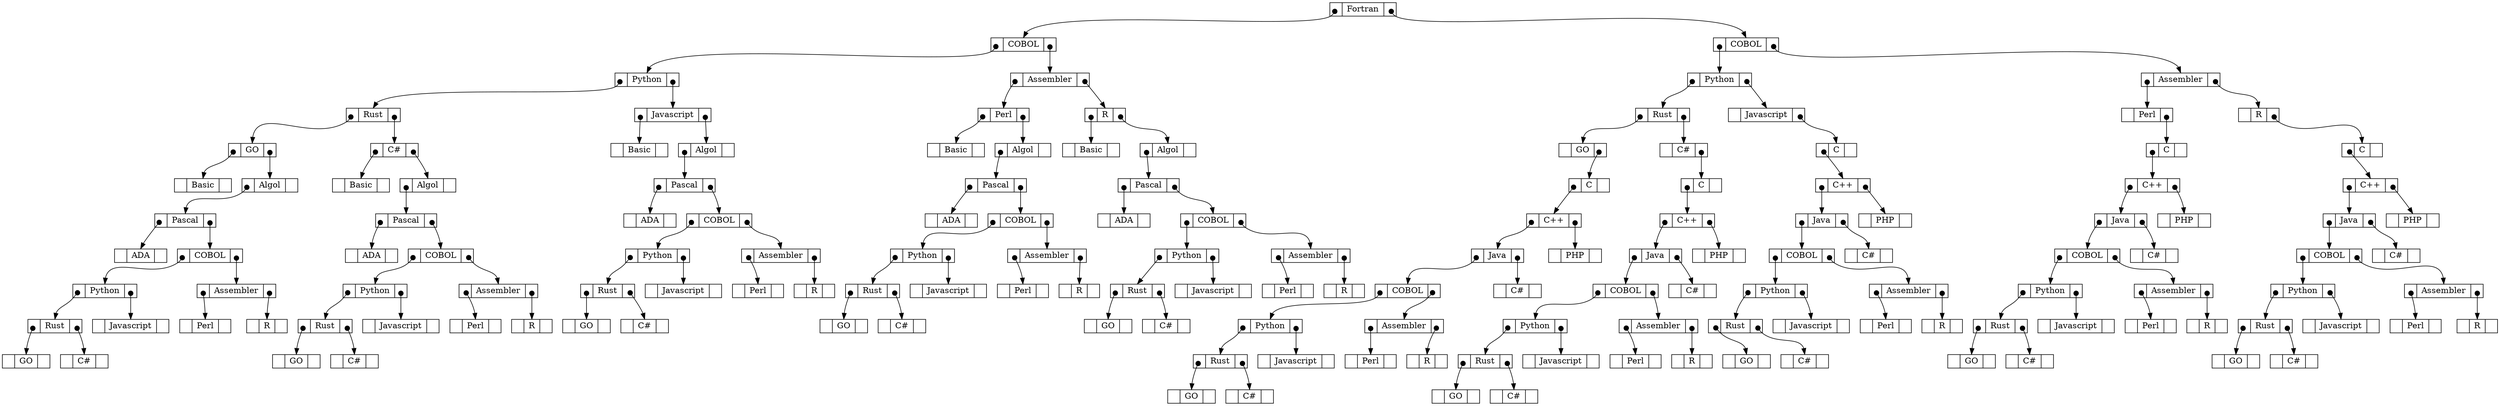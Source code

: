 digraph arbre{
    node [ shape = record, height = .1]
    edge [ tailclip = false , arrowtail = dot, dir = both];

    n0x4a5b2a0 [label="<gauche> | <valeur> Fortran | <droit>"];
    n0x4a5b2a0:gauche:c -> n0x4a5eb00:valeur;
    n0x4a5eb00 [label="<gauche> | <valeur> COBOL | <droit>"];
    n0x4a5eb00:gauche:c -> n0x4a5ebb0:valeur;
    n0x4a5ebb0 [label="<gauche> | <valeur> Python | <droit>"];
    n0x4a5ebb0:gauche:c -> n0x4a5ec60:valeur;
    n0x4a5ec60 [label="<gauche> | <valeur> Rust | <droit>"];
    n0x4a5ec60:gauche:c -> n0x4a5ed10:valeur;
    n0x4a5ed10 [label="<gauche> | <valeur> GO | <droit>"];
    n0x4a5ed10:gauche:c -> n0x4a5f130:valeur;
    n0x4a5f130 [label="<gauche> | <valeur> Basic | <droit>"];
    n0x4a5ed10:droit:c -> n0x4a5f1e0:valeur;
    n0x4a5f1e0 [label="<gauche> | <valeur> Algol | <droit>"];
    n0x4a5f1e0:gauche:c -> n0x4a5f290:valeur;
    n0x4a5f290 [label="<gauche> | <valeur> Pascal | <droit>"];
    n0x4a5f290:gauche:c -> n0x4a5f340:valeur;
    n0x4a5f340 [label="<gauche> | <valeur> ADA | <droit>"];
    n0x4a5f290:droit:c -> n0x4a5f3f0:valeur;
    n0x4a5f3f0 [label="<gauche> | <valeur> COBOL | <droit>"];
    n0x4a5f3f0:gauche:c -> n0x4a5f4a0:valeur;
    n0x4a5f4a0 [label="<gauche> | <valeur> Python | <droit>"];
    n0x4a5f4a0:gauche:c -> n0x4a5f550:valeur;
    n0x4a5f550 [label="<gauche> | <valeur> Rust | <droit>"];
    n0x4a5f550:gauche:c -> n0x4a5f600:valeur;
    n0x4a5f600 [label="<gauche> | <valeur> GO | <droit>"];
    n0x4a5f550:droit:c -> n0x4a5f6b0:valeur;
    n0x4a5f6b0 [label="<gauche> | <valeur> C# | <droit>"];
    n0x4a5f4a0:droit:c -> n0x4a5f760:valeur;
    n0x4a5f760 [label="<gauche> | <valeur> Javascript | <droit>"];
    n0x4a5f3f0:droit:c -> n0x4a5f810:valeur;
    n0x4a5f810 [label="<gauche> | <valeur> Assembler | <droit>"];
    n0x4a5f810:gauche:c -> n0x4a5f8c0:valeur;
    n0x4a5f8c0 [label="<gauche> | <valeur> Perl | <droit>"];
    n0x4a5f810:droit:c -> n0x4a5f970:valeur;
    n0x4a5f970 [label="<gauche> | <valeur> R | <droit>"];
    n0x4a5ec60:droit:c -> n0x4a5edc0:valeur;
    n0x4a5edc0 [label="<gauche> | <valeur> C# | <droit>"];
    n0x4a5edc0:gauche:c -> n0x4a5fa20:valeur;
    n0x4a5fa20 [label="<gauche> | <valeur> Basic | <droit>"];
    n0x4a5edc0:droit:c -> n0x4a5fad0:valeur;
    n0x4a5fad0 [label="<gauche> | <valeur> Algol | <droit>"];
    n0x4a5fad0:gauche:c -> n0x4a5fb80:valeur;
    n0x4a5fb80 [label="<gauche> | <valeur> Pascal | <droit>"];
    n0x4a5fb80:gauche:c -> n0x4a5fc30:valeur;
    n0x4a5fc30 [label="<gauche> | <valeur> ADA | <droit>"];
    n0x4a5fb80:droit:c -> n0x4a5fce0:valeur;
    n0x4a5fce0 [label="<gauche> | <valeur> COBOL | <droit>"];
    n0x4a5fce0:gauche:c -> n0x4a5fd90:valeur;
    n0x4a5fd90 [label="<gauche> | <valeur> Python | <droit>"];
    n0x4a5fd90:gauche:c -> n0x4a5fe40:valeur;
    n0x4a5fe40 [label="<gauche> | <valeur> Rust | <droit>"];
    n0x4a5fe40:gauche:c -> n0x4a5fef0:valeur;
    n0x4a5fef0 [label="<gauche> | <valeur> GO | <droit>"];
    n0x4a5fe40:droit:c -> n0x4a5ffa0:valeur;
    n0x4a5ffa0 [label="<gauche> | <valeur> C# | <droit>"];
    n0x4a5fd90:droit:c -> n0x4a60050:valeur;
    n0x4a60050 [label="<gauche> | <valeur> Javascript | <droit>"];
    n0x4a5fce0:droit:c -> n0x4a60100:valeur;
    n0x4a60100 [label="<gauche> | <valeur> Assembler | <droit>"];
    n0x4a60100:gauche:c -> n0x4a601b0:valeur;
    n0x4a601b0 [label="<gauche> | <valeur> Perl | <droit>"];
    n0x4a60100:droit:c -> n0x4a60260:valeur;
    n0x4a60260 [label="<gauche> | <valeur> R | <droit>"];
    n0x4a5ebb0:droit:c -> n0x4a5ee70:valeur;
    n0x4a5ee70 [label="<gauche> | <valeur> Javascript | <droit>"];
    n0x4a5ee70:gauche:c -> n0x4a60310:valeur;
    n0x4a60310 [label="<gauche> | <valeur> Basic | <droit>"];
    n0x4a5ee70:droit:c -> n0x4a603c0:valeur;
    n0x4a603c0 [label="<gauche> | <valeur> Algol | <droit>"];
    n0x4a603c0:gauche:c -> n0x4a60470:valeur;
    n0x4a60470 [label="<gauche> | <valeur> Pascal | <droit>"];
    n0x4a60470:gauche:c -> n0x4a60520:valeur;
    n0x4a60520 [label="<gauche> | <valeur> ADA | <droit>"];
    n0x4a60470:droit:c -> n0x4a605d0:valeur;
    n0x4a605d0 [label="<gauche> | <valeur> COBOL | <droit>"];
    n0x4a605d0:gauche:c -> n0x4a60680:valeur;
    n0x4a60680 [label="<gauche> | <valeur> Python | <droit>"];
    n0x4a60680:gauche:c -> n0x4a60730:valeur;
    n0x4a60730 [label="<gauche> | <valeur> Rust | <droit>"];
    n0x4a60730:gauche:c -> n0x4a607e0:valeur;
    n0x4a607e0 [label="<gauche> | <valeur> GO | <droit>"];
    n0x4a60730:droit:c -> n0x4a60890:valeur;
    n0x4a60890 [label="<gauche> | <valeur> C# | <droit>"];
    n0x4a60680:droit:c -> n0x4a60940:valeur;
    n0x4a60940 [label="<gauche> | <valeur> Javascript | <droit>"];
    n0x4a605d0:droit:c -> n0x4a609f0:valeur;
    n0x4a609f0 [label="<gauche> | <valeur> Assembler | <droit>"];
    n0x4a609f0:gauche:c -> n0x4a60aa0:valeur;
    n0x4a60aa0 [label="<gauche> | <valeur> Perl | <droit>"];
    n0x4a609f0:droit:c -> n0x4a60b50:valeur;
    n0x4a60b50 [label="<gauche> | <valeur> R | <droit>"];
    n0x4a5eb00:droit:c -> n0x4a5ef20:valeur;
    n0x4a5ef20 [label="<gauche> | <valeur> Assembler | <droit>"];
    n0x4a5ef20:gauche:c -> n0x4a5efd0:valeur;
    n0x4a5efd0 [label="<gauche> | <valeur> Perl | <droit>"];
    n0x4a5efd0:gauche:c -> n0x4a60c00:valeur;
    n0x4a60c00 [label="<gauche> | <valeur> Basic | <droit>"];
    n0x4a5efd0:droit:c -> n0x4a60cb0:valeur;
    n0x4a60cb0 [label="<gauche> | <valeur> Algol | <droit>"];
    n0x4a60cb0:gauche:c -> n0x4a60d60:valeur;
    n0x4a60d60 [label="<gauche> | <valeur> Pascal | <droit>"];
    n0x4a60d60:gauche:c -> n0x4a60e10:valeur;
    n0x4a60e10 [label="<gauche> | <valeur> ADA | <droit>"];
    n0x4a60d60:droit:c -> n0x4a60ec0:valeur;
    n0x4a60ec0 [label="<gauche> | <valeur> COBOL | <droit>"];
    n0x4a60ec0:gauche:c -> n0x4a60f70:valeur;
    n0x4a60f70 [label="<gauche> | <valeur> Python | <droit>"];
    n0x4a60f70:gauche:c -> n0x4a61020:valeur;
    n0x4a61020 [label="<gauche> | <valeur> Rust | <droit>"];
    n0x4a61020:gauche:c -> n0x4a610d0:valeur;
    n0x4a610d0 [label="<gauche> | <valeur> GO | <droit>"];
    n0x4a61020:droit:c -> n0x4a61180:valeur;
    n0x4a61180 [label="<gauche> | <valeur> C# | <droit>"];
    n0x4a60f70:droit:c -> n0x4a61230:valeur;
    n0x4a61230 [label="<gauche> | <valeur> Javascript | <droit>"];
    n0x4a60ec0:droit:c -> n0x4a612e0:valeur;
    n0x4a612e0 [label="<gauche> | <valeur> Assembler | <droit>"];
    n0x4a612e0:gauche:c -> n0x4a61390:valeur;
    n0x4a61390 [label="<gauche> | <valeur> Perl | <droit>"];
    n0x4a612e0:droit:c -> n0x4a61440:valeur;
    n0x4a61440 [label="<gauche> | <valeur> R | <droit>"];
    n0x4a5ef20:droit:c -> n0x4a5f080:valeur;
    n0x4a5f080 [label="<gauche> | <valeur> R | <droit>"];
    n0x4a5f080:gauche:c -> n0x4a614f0:valeur;
    n0x4a614f0 [label="<gauche> | <valeur> Basic | <droit>"];
    n0x4a5f080:droit:c -> n0x4a615a0:valeur;
    n0x4a615a0 [label="<gauche> | <valeur> Algol | <droit>"];
    n0x4a615a0:gauche:c -> n0x4a61650:valeur;
    n0x4a61650 [label="<gauche> | <valeur> Pascal | <droit>"];
    n0x4a61650:gauche:c -> n0x4a61700:valeur;
    n0x4a61700 [label="<gauche> | <valeur> ADA | <droit>"];
    n0x4a61650:droit:c -> n0x4a617b0:valeur;
    n0x4a617b0 [label="<gauche> | <valeur> COBOL | <droit>"];
    n0x4a617b0:gauche:c -> n0x4a61860:valeur;
    n0x4a61860 [label="<gauche> | <valeur> Python | <droit>"];
    n0x4a61860:gauche:c -> n0x4a61910:valeur;
    n0x4a61910 [label="<gauche> | <valeur> Rust | <droit>"];
    n0x4a61910:gauche:c -> n0x4a619c0:valeur;
    n0x4a619c0 [label="<gauche> | <valeur> GO | <droit>"];
    n0x4a61910:droit:c -> n0x4a61a70:valeur;
    n0x4a61a70 [label="<gauche> | <valeur> C# | <droit>"];
    n0x4a61860:droit:c -> n0x4a61b20:valeur;
    n0x4a61b20 [label="<gauche> | <valeur> Javascript | <droit>"];
    n0x4a617b0:droit:c -> n0x4a61bd0:valeur;
    n0x4a61bd0 [label="<gauche> | <valeur> Assembler | <droit>"];
    n0x4a61bd0:gauche:c -> n0x4a61c80:valeur;
    n0x4a61c80 [label="<gauche> | <valeur> Perl | <droit>"];
    n0x4a61bd0:droit:c -> n0x4a61d30:valeur;
    n0x4a61d30 [label="<gauche> | <valeur> R | <droit>"];
    n0x4a5b2a0:droit:c -> n0x4a62410:valeur;
    n0x4a62410 [label="<gauche> | <valeur> COBOL | <droit>"];
    n0x4a62410:gauche:c -> n0x4a624c0:valeur;
    n0x4a624c0 [label="<gauche> | <valeur> Python | <droit>"];
    n0x4a624c0:gauche:c -> n0x4a62570:valeur;
    n0x4a62570 [label="<gauche> | <valeur> Rust | <droit>"];
    n0x4a62570:gauche:c -> n0x4a62620:valeur;
    n0x4a62620 [label="<gauche> | <valeur> GO | <droit>"];
    n0x4a62620:droit:c -> n0x4a62a40:valeur;
    n0x4a62a40 [label="<gauche> | <valeur> C | <droit>"];
    n0x4a62a40:gauche:c -> n0x4a62af0:valeur;
    n0x4a62af0 [label="<gauche> | <valeur> C++ | <droit>"];
    n0x4a62af0:gauche:c -> n0x4a62ba0:valeur;
    n0x4a62ba0 [label="<gauche> | <valeur> Java | <droit>"];
    n0x4a62ba0:gauche:c -> n0x4a62c50:valeur;
    n0x4a62c50 [label="<gauche> | <valeur> COBOL | <droit>"];
    n0x4a62c50:gauche:c -> n0x4a62d00:valeur;
    n0x4a62d00 [label="<gauche> | <valeur> Python | <droit>"];
    n0x4a62d00:gauche:c -> n0x4a62db0:valeur;
    n0x4a62db0 [label="<gauche> | <valeur> Rust | <droit>"];
    n0x4a62db0:gauche:c -> n0x4a62e60:valeur;
    n0x4a62e60 [label="<gauche> | <valeur> GO | <droit>"];
    n0x4a62db0:droit:c -> n0x4a62f10:valeur;
    n0x4a62f10 [label="<gauche> | <valeur> C# | <droit>"];
    n0x4a62d00:droit:c -> n0x4a62fc0:valeur;
    n0x4a62fc0 [label="<gauche> | <valeur> Javascript | <droit>"];
    n0x4a62c50:droit:c -> n0x4a63070:valeur;
    n0x4a63070 [label="<gauche> | <valeur> Assembler | <droit>"];
    n0x4a63070:gauche:c -> n0x4a63120:valeur;
    n0x4a63120 [label="<gauche> | <valeur> Perl | <droit>"];
    n0x4a63070:droit:c -> n0x4a631d0:valeur;
    n0x4a631d0 [label="<gauche> | <valeur> R | <droit>"];
    n0x4a62ba0:droit:c -> n0x4a63280:valeur;
    n0x4a63280 [label="<gauche> | <valeur> C# | <droit>"];
    n0x4a62af0:droit:c -> n0x4a63330:valeur;
    n0x4a63330 [label="<gauche> | <valeur> PHP | <droit>"];
    n0x4a62570:droit:c -> n0x4a626d0:valeur;
    n0x4a626d0 [label="<gauche> | <valeur> C# | <droit>"];
    n0x4a626d0:droit:c -> n0x4a633e0:valeur;
    n0x4a633e0 [label="<gauche> | <valeur> C | <droit>"];
    n0x4a633e0:gauche:c -> n0x4a63490:valeur;
    n0x4a63490 [label="<gauche> | <valeur> C++ | <droit>"];
    n0x4a63490:gauche:c -> n0x4a63540:valeur;
    n0x4a63540 [label="<gauche> | <valeur> Java | <droit>"];
    n0x4a63540:gauche:c -> n0x4a635f0:valeur;
    n0x4a635f0 [label="<gauche> | <valeur> COBOL | <droit>"];
    n0x4a635f0:gauche:c -> n0x4a636a0:valeur;
    n0x4a636a0 [label="<gauche> | <valeur> Python | <droit>"];
    n0x4a636a0:gauche:c -> n0x4a63750:valeur;
    n0x4a63750 [label="<gauche> | <valeur> Rust | <droit>"];
    n0x4a63750:gauche:c -> n0x4a63800:valeur;
    n0x4a63800 [label="<gauche> | <valeur> GO | <droit>"];
    n0x4a63750:droit:c -> n0x4a638b0:valeur;
    n0x4a638b0 [label="<gauche> | <valeur> C# | <droit>"];
    n0x4a636a0:droit:c -> n0x4a63960:valeur;
    n0x4a63960 [label="<gauche> | <valeur> Javascript | <droit>"];
    n0x4a635f0:droit:c -> n0x4a63a10:valeur;
    n0x4a63a10 [label="<gauche> | <valeur> Assembler | <droit>"];
    n0x4a63a10:gauche:c -> n0x4a63ac0:valeur;
    n0x4a63ac0 [label="<gauche> | <valeur> Perl | <droit>"];
    n0x4a63a10:droit:c -> n0x4a63b70:valeur;
    n0x4a63b70 [label="<gauche> | <valeur> R | <droit>"];
    n0x4a63540:droit:c -> n0x4a63c20:valeur;
    n0x4a63c20 [label="<gauche> | <valeur> C# | <droit>"];
    n0x4a63490:droit:c -> n0x4a63cd0:valeur;
    n0x4a63cd0 [label="<gauche> | <valeur> PHP | <droit>"];
    n0x4a624c0:droit:c -> n0x4a62780:valeur;
    n0x4a62780 [label="<gauche> | <valeur> Javascript | <droit>"];
    n0x4a62780:droit:c -> n0x4a63d80:valeur;
    n0x4a63d80 [label="<gauche> | <valeur> C | <droit>"];
    n0x4a63d80:gauche:c -> n0x4a63e30:valeur;
    n0x4a63e30 [label="<gauche> | <valeur> C++ | <droit>"];
    n0x4a63e30:gauche:c -> n0x4a63ee0:valeur;
    n0x4a63ee0 [label="<gauche> | <valeur> Java | <droit>"];
    n0x4a63ee0:gauche:c -> n0x4a63f90:valeur;
    n0x4a63f90 [label="<gauche> | <valeur> COBOL | <droit>"];
    n0x4a63f90:gauche:c -> n0x4a64040:valeur;
    n0x4a64040 [label="<gauche> | <valeur> Python | <droit>"];
    n0x4a64040:gauche:c -> n0x4a640f0:valeur;
    n0x4a640f0 [label="<gauche> | <valeur> Rust | <droit>"];
    n0x4a640f0:gauche:c -> n0x4a641a0:valeur;
    n0x4a641a0 [label="<gauche> | <valeur> GO | <droit>"];
    n0x4a640f0:droit:c -> n0x4a64250:valeur;
    n0x4a64250 [label="<gauche> | <valeur> C# | <droit>"];
    n0x4a64040:droit:c -> n0x4a64300:valeur;
    n0x4a64300 [label="<gauche> | <valeur> Javascript | <droit>"];
    n0x4a63f90:droit:c -> n0x4a643b0:valeur;
    n0x4a643b0 [label="<gauche> | <valeur> Assembler | <droit>"];
    n0x4a643b0:gauche:c -> n0x4a64460:valeur;
    n0x4a64460 [label="<gauche> | <valeur> Perl | <droit>"];
    n0x4a643b0:droit:c -> n0x4a64510:valeur;
    n0x4a64510 [label="<gauche> | <valeur> R | <droit>"];
    n0x4a63ee0:droit:c -> n0x4a645c0:valeur;
    n0x4a645c0 [label="<gauche> | <valeur> C# | <droit>"];
    n0x4a63e30:droit:c -> n0x4a64670:valeur;
    n0x4a64670 [label="<gauche> | <valeur> PHP | <droit>"];
    n0x4a62410:droit:c -> n0x4a62830:valeur;
    n0x4a62830 [label="<gauche> | <valeur> Assembler | <droit>"];
    n0x4a62830:gauche:c -> n0x4a628e0:valeur;
    n0x4a628e0 [label="<gauche> | <valeur> Perl | <droit>"];
    n0x4a628e0:droit:c -> n0x4a64720:valeur;
    n0x4a64720 [label="<gauche> | <valeur> C | <droit>"];
    n0x4a64720:gauche:c -> n0x4a647d0:valeur;
    n0x4a647d0 [label="<gauche> | <valeur> C++ | <droit>"];
    n0x4a647d0:gauche:c -> n0x4a64880:valeur;
    n0x4a64880 [label="<gauche> | <valeur> Java | <droit>"];
    n0x4a64880:gauche:c -> n0x4a64930:valeur;
    n0x4a64930 [label="<gauche> | <valeur> COBOL | <droit>"];
    n0x4a64930:gauche:c -> n0x4a649e0:valeur;
    n0x4a649e0 [label="<gauche> | <valeur> Python | <droit>"];
    n0x4a649e0:gauche:c -> n0x4a64a90:valeur;
    n0x4a64a90 [label="<gauche> | <valeur> Rust | <droit>"];
    n0x4a64a90:gauche:c -> n0x4a64b40:valeur;
    n0x4a64b40 [label="<gauche> | <valeur> GO | <droit>"];
    n0x4a64a90:droit:c -> n0x4a64bf0:valeur;
    n0x4a64bf0 [label="<gauche> | <valeur> C# | <droit>"];
    n0x4a649e0:droit:c -> n0x4a64ca0:valeur;
    n0x4a64ca0 [label="<gauche> | <valeur> Javascript | <droit>"];
    n0x4a64930:droit:c -> n0x4a64d50:valeur;
    n0x4a64d50 [label="<gauche> | <valeur> Assembler | <droit>"];
    n0x4a64d50:gauche:c -> n0x4a64e00:valeur;
    n0x4a64e00 [label="<gauche> | <valeur> Perl | <droit>"];
    n0x4a64d50:droit:c -> n0x4a64eb0:valeur;
    n0x4a64eb0 [label="<gauche> | <valeur> R | <droit>"];
    n0x4a64880:droit:c -> n0x4a64f60:valeur;
    n0x4a64f60 [label="<gauche> | <valeur> C# | <droit>"];
    n0x4a647d0:droit:c -> n0x4a65010:valeur;
    n0x4a65010 [label="<gauche> | <valeur> PHP | <droit>"];
    n0x4a62830:droit:c -> n0x4a62990:valeur;
    n0x4a62990 [label="<gauche> | <valeur> R | <droit>"];
    n0x4a62990:droit:c -> n0x4a650c0:valeur;
    n0x4a650c0 [label="<gauche> | <valeur> C | <droit>"];
    n0x4a650c0:gauche:c -> n0x4a65170:valeur;
    n0x4a65170 [label="<gauche> | <valeur> C++ | <droit>"];
    n0x4a65170:gauche:c -> n0x4a65220:valeur;
    n0x4a65220 [label="<gauche> | <valeur> Java | <droit>"];
    n0x4a65220:gauche:c -> n0x4a652d0:valeur;
    n0x4a652d0 [label="<gauche> | <valeur> COBOL | <droit>"];
    n0x4a652d0:gauche:c -> n0x4a65380:valeur;
    n0x4a65380 [label="<gauche> | <valeur> Python | <droit>"];
    n0x4a65380:gauche:c -> n0x4a65430:valeur;
    n0x4a65430 [label="<gauche> | <valeur> Rust | <droit>"];
    n0x4a65430:gauche:c -> n0x4a654e0:valeur;
    n0x4a654e0 [label="<gauche> | <valeur> GO | <droit>"];
    n0x4a65430:droit:c -> n0x4a65590:valeur;
    n0x4a65590 [label="<gauche> | <valeur> C# | <droit>"];
    n0x4a65380:droit:c -> n0x4a65640:valeur;
    n0x4a65640 [label="<gauche> | <valeur> Javascript | <droit>"];
    n0x4a652d0:droit:c -> n0x4a656f0:valeur;
    n0x4a656f0 [label="<gauche> | <valeur> Assembler | <droit>"];
    n0x4a656f0:gauche:c -> n0x4a657a0:valeur;
    n0x4a657a0 [label="<gauche> | <valeur> Perl | <droit>"];
    n0x4a656f0:droit:c -> n0x4a65850:valeur;
    n0x4a65850 [label="<gauche> | <valeur> R | <droit>"];
    n0x4a65220:droit:c -> n0x4a65900:valeur;
    n0x4a65900 [label="<gauche> | <valeur> C# | <droit>"];
    n0x4a65170:droit:c -> n0x4a659b0:valeur;
    n0x4a659b0 [label="<gauche> | <valeur> PHP | <droit>"];
}